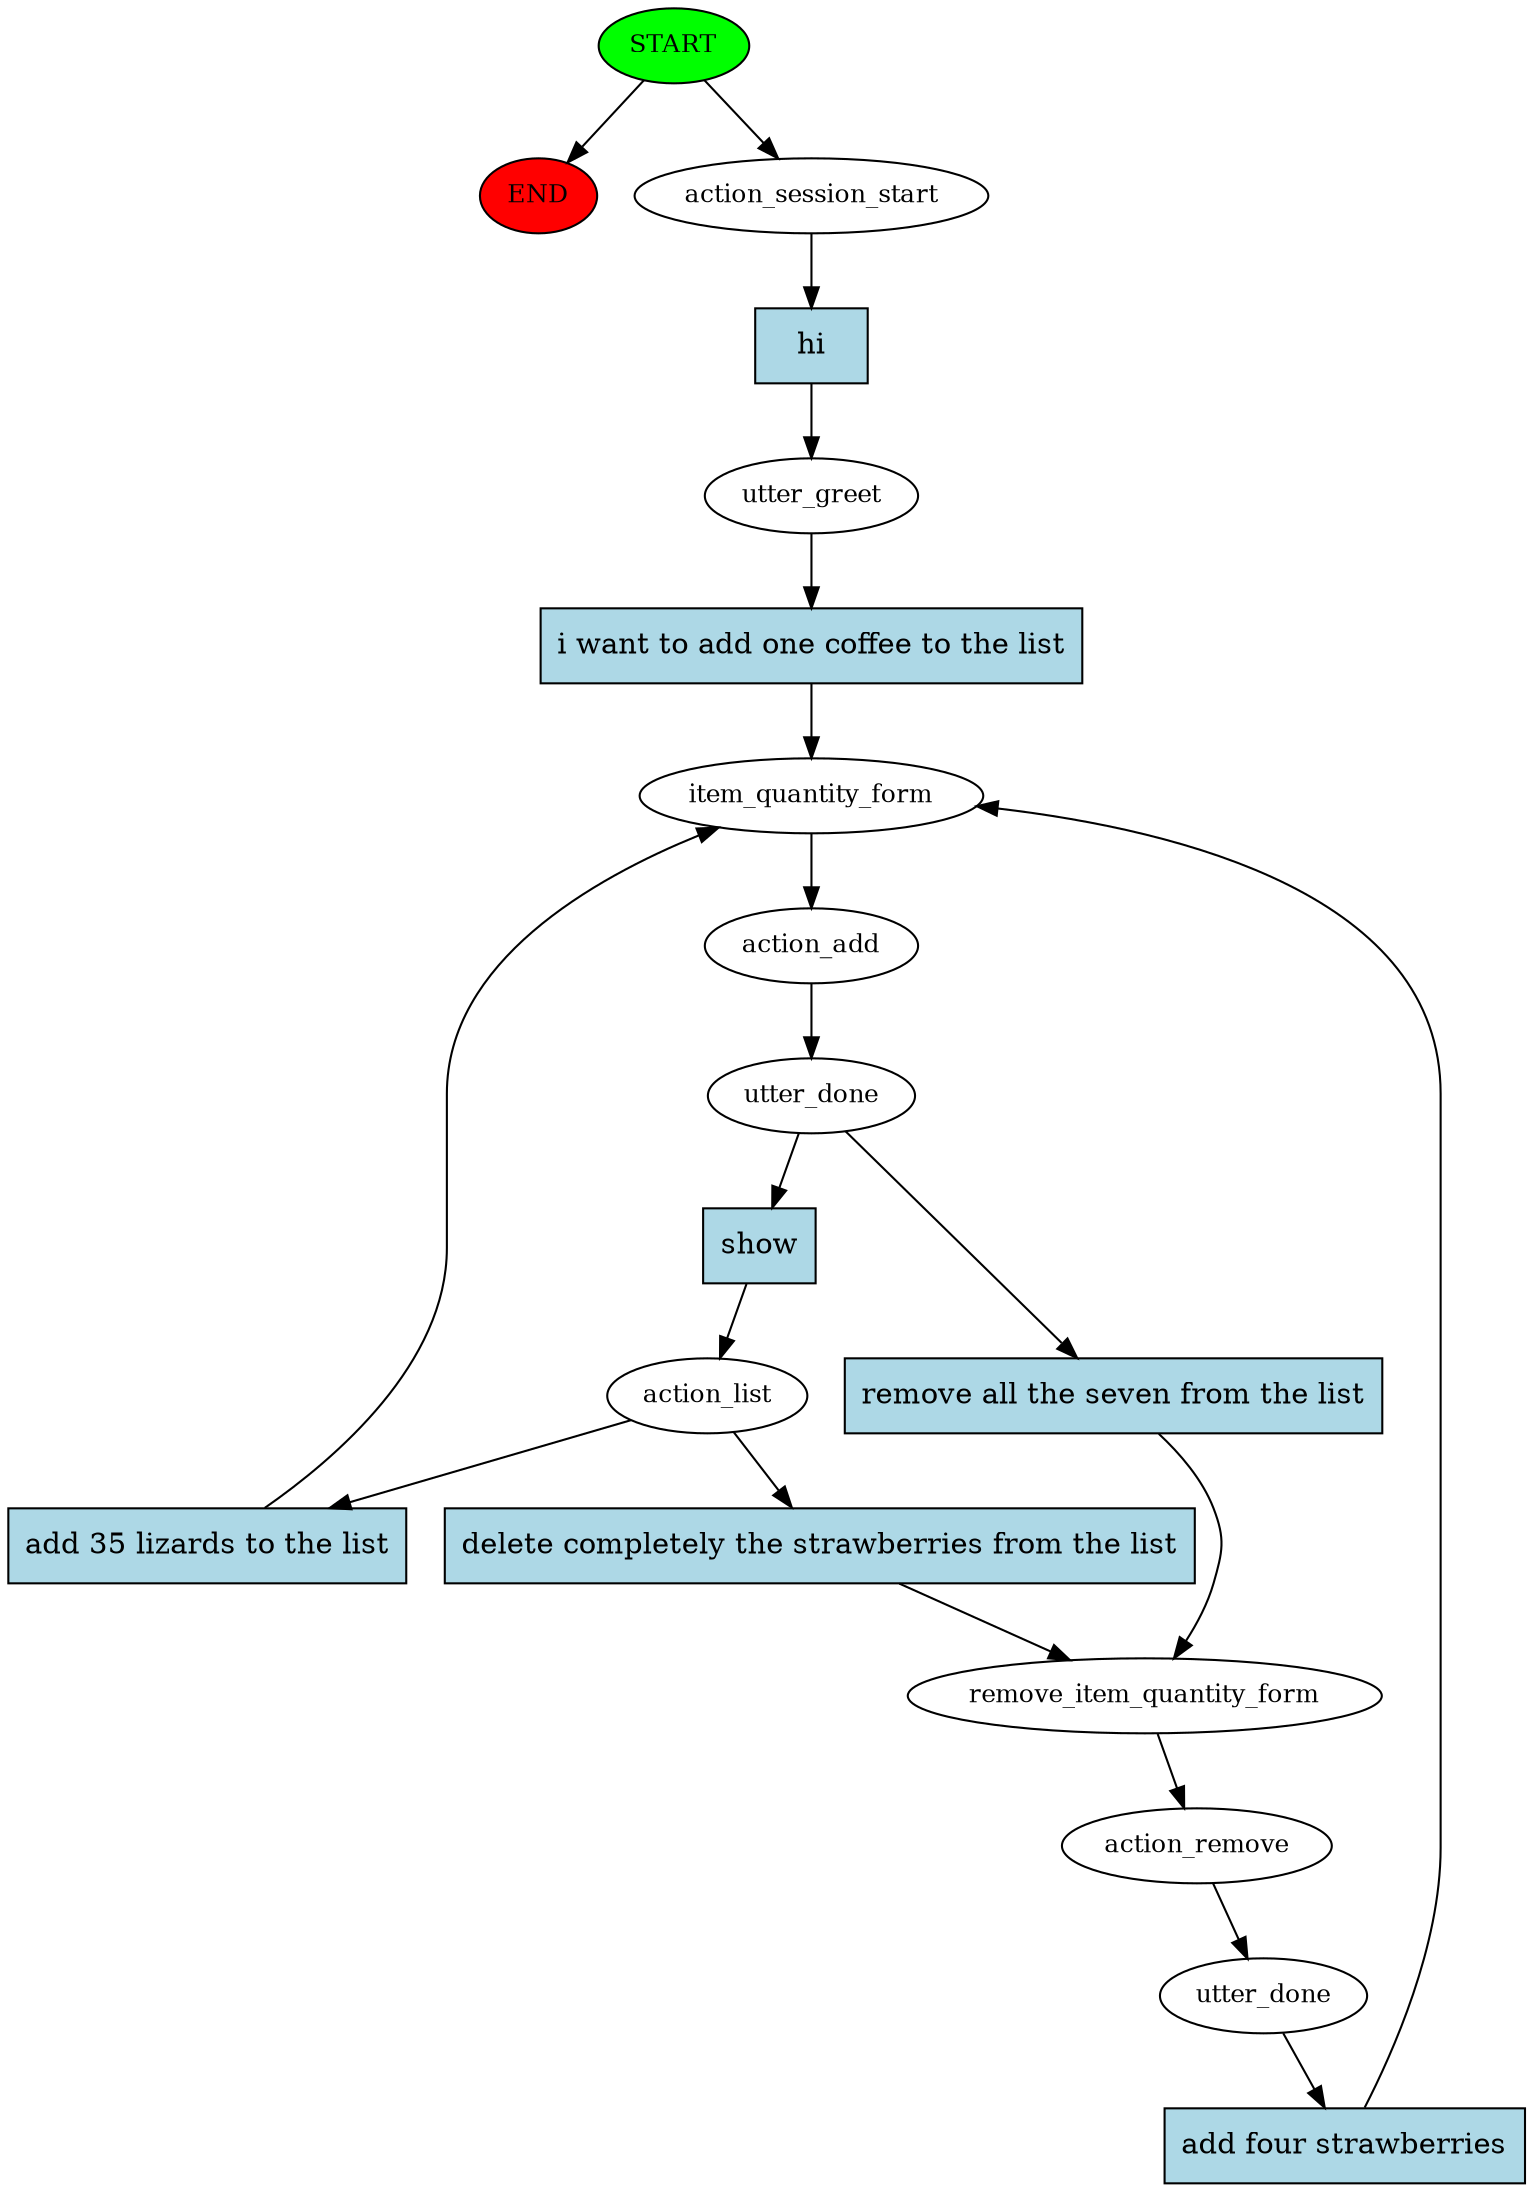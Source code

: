 digraph  {
0 [class="start active", fillcolor=green, fontsize=12, label=START, style=filled];
"-1" [class=end, fillcolor=red, fontsize=12, label=END, style=filled];
1 [class=active, fontsize=12, label=action_session_start];
2 [class=active, fontsize=12, label=utter_greet];
3 [class=active, fontsize=12, label=item_quantity_form];
4 [class=active, fontsize=12, label=action_add];
5 [class=active, fontsize=12, label=utter_done];
6 [class=active, fontsize=12, label=action_list];
11 [class=active, fontsize=12, label=remove_item_quantity_form];
12 [class=active, fontsize=12, label=action_remove];
13 [class="active dashed", fontsize=12, label=utter_done];
27 [class="intent active", fillcolor=lightblue, label=hi, shape=rect, style=filled];
28 [class="intent active", fillcolor=lightblue, label="i want to add one coffee to the list", shape=rect, style=filled];
29 [class="intent active", fillcolor=lightblue, label=show, shape=rect, style=filled];
30 [class="intent active", fillcolor=lightblue, label="remove all the seven from the list", shape=rect, style=filled];
31 [class="intent active", fillcolor=lightblue, label="add 35 lizards to the list", shape=rect, style=filled];
32 [class="intent active", fillcolor=lightblue, label="delete completely the strawberries from the list", shape=rect, style=filled];
33 [class="intent active", fillcolor=lightblue, label="add four strawberries", shape=rect, style=filled];
0 -> "-1"  [class="", key=NONE, label=""];
0 -> 1  [class=active, key=NONE, label=""];
1 -> 27  [class=active, key=0];
2 -> 28  [class=active, key=0];
3 -> 4  [class=active, key=NONE, label=""];
4 -> 5  [class=active, key=NONE, label=""];
5 -> 29  [class=active, key=0];
5 -> 30  [class=active, key=0];
6 -> 31  [class=active, key=0];
6 -> 32  [class=active, key=0];
11 -> 12  [class=active, key=NONE, label=""];
12 -> 13  [class=active, key=NONE, label=""];
13 -> 33  [class=active, key=0];
27 -> 2  [class=active, key=0];
28 -> 3  [class=active, key=0];
29 -> 6  [class=active, key=0];
30 -> 11  [class=active, key=0];
31 -> 3  [class=active, key=0];
32 -> 11  [class=active, key=0];
33 -> 3  [class=active, key=0];
}
